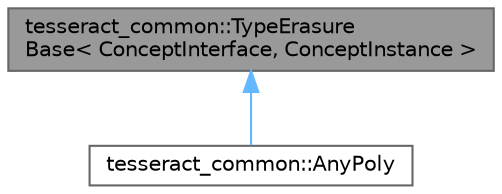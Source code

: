 digraph "tesseract_common::TypeErasureBase&lt; ConceptInterface, ConceptInstance &gt;"
{
 // LATEX_PDF_SIZE
  bgcolor="transparent";
  edge [fontname=Helvetica,fontsize=10,labelfontname=Helvetica,labelfontsize=10];
  node [fontname=Helvetica,fontsize=10,shape=box,height=0.2,width=0.4];
  Node1 [label="tesseract_common::TypeErasure\lBase\< ConceptInterface, ConceptInstance \>",height=0.2,width=0.4,color="gray40", fillcolor="grey60", style="filled", fontcolor="black",tooltip=" "];
  Node1 -> Node2 [dir="back",color="steelblue1",style="solid"];
  Node2 [label="tesseract_common::AnyPoly",height=0.2,width=0.4,color="gray40", fillcolor="white", style="filled",URL="$d2/d58/structtesseract__common_1_1AnyPoly.html",tooltip=" "];
}
